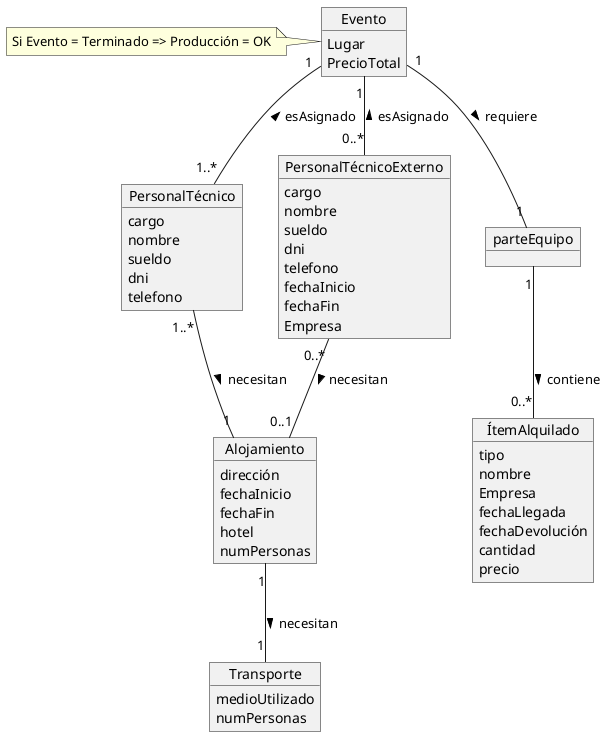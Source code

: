 @startuml produccion
object Evento {
    Lugar
    PrecioTotal
}
note left: Si Evento = Terminado => Producción = OK

object PersonalTécnico {
    cargo
    nombre
    sueldo
    dni
    telefono
}

object Alojamiento {
    dirección
    fechaInicio
    fechaFin
    hotel
    numPersonas
}

object Transporte {
    medioUtilizado
    numPersonas
}

object  ÍtemAlquilado {
    tipo
    nombre
    Empresa
    fechaLlegada
    fechaDevolución
    cantidad
    precio
}

object PersonalTécnicoExterno {
    cargo
    nombre
    sueldo
    dni
    telefono
    fechaInicio
    fechaFin
    Empresa
}

object parteEquipo{
}

Evento "1"--"0..*" PersonalTécnicoExterno:< esAsignado
parteEquipo "1"--"0..*" ÍtemAlquilado : > contiene
Evento "1"--"1..*" PersonalTécnico : < esAsignado
Evento "1" -- "1" parteEquipo : > requiere
PersonalTécnico "1..*" -- "1"Alojamiento : > necesitan
Alojamiento"1"--"1" Transporte: > necesitan
PersonalTécnicoExterno "0..*" -- "0..1"Alojamiento : > necesitan

@enduml 


/no se puede asignar personal externo a ningun Alojamiento*/

